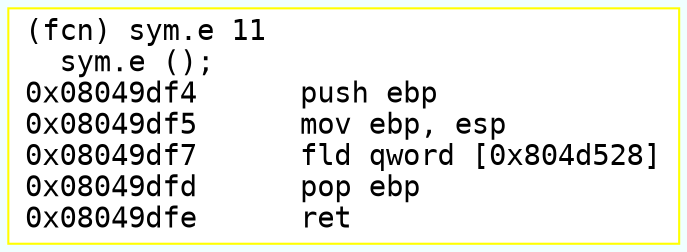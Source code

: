 digraph code {
	graph [bgcolor=azure fontsize=8 fontname="Courier" splines="ortho"];
	node [fillcolor=gray style=filled shape=box];
	edge [arrowhead="normal"];
	"0x08049df4" [URL="sym.e/0x08049df4", fillcolor="white",color="yellow", fontname="Courier",label="(fcn) sym.e 11\l  sym.e ();\l0x08049df4      push ebp\l0x08049df5      mov ebp, esp\l0x08049df7      fld qword [0x804d528]\l0x08049dfd      pop ebp\l0x08049dfe      ret\l"]
}
